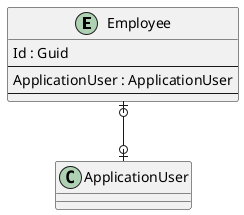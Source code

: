 @startuml

entity Employee {
    Id : Guid
    --
    ApplicationUser : ApplicationUser
    ' EmployeeKeyCodePlaceholder
    --
    ' EmployeePropertyCodePlaceholder
}

' EntityCodePlaceholder

Employee |o--o| ApplicationUser
' RelationshipCodePlaceholder

@enduml
